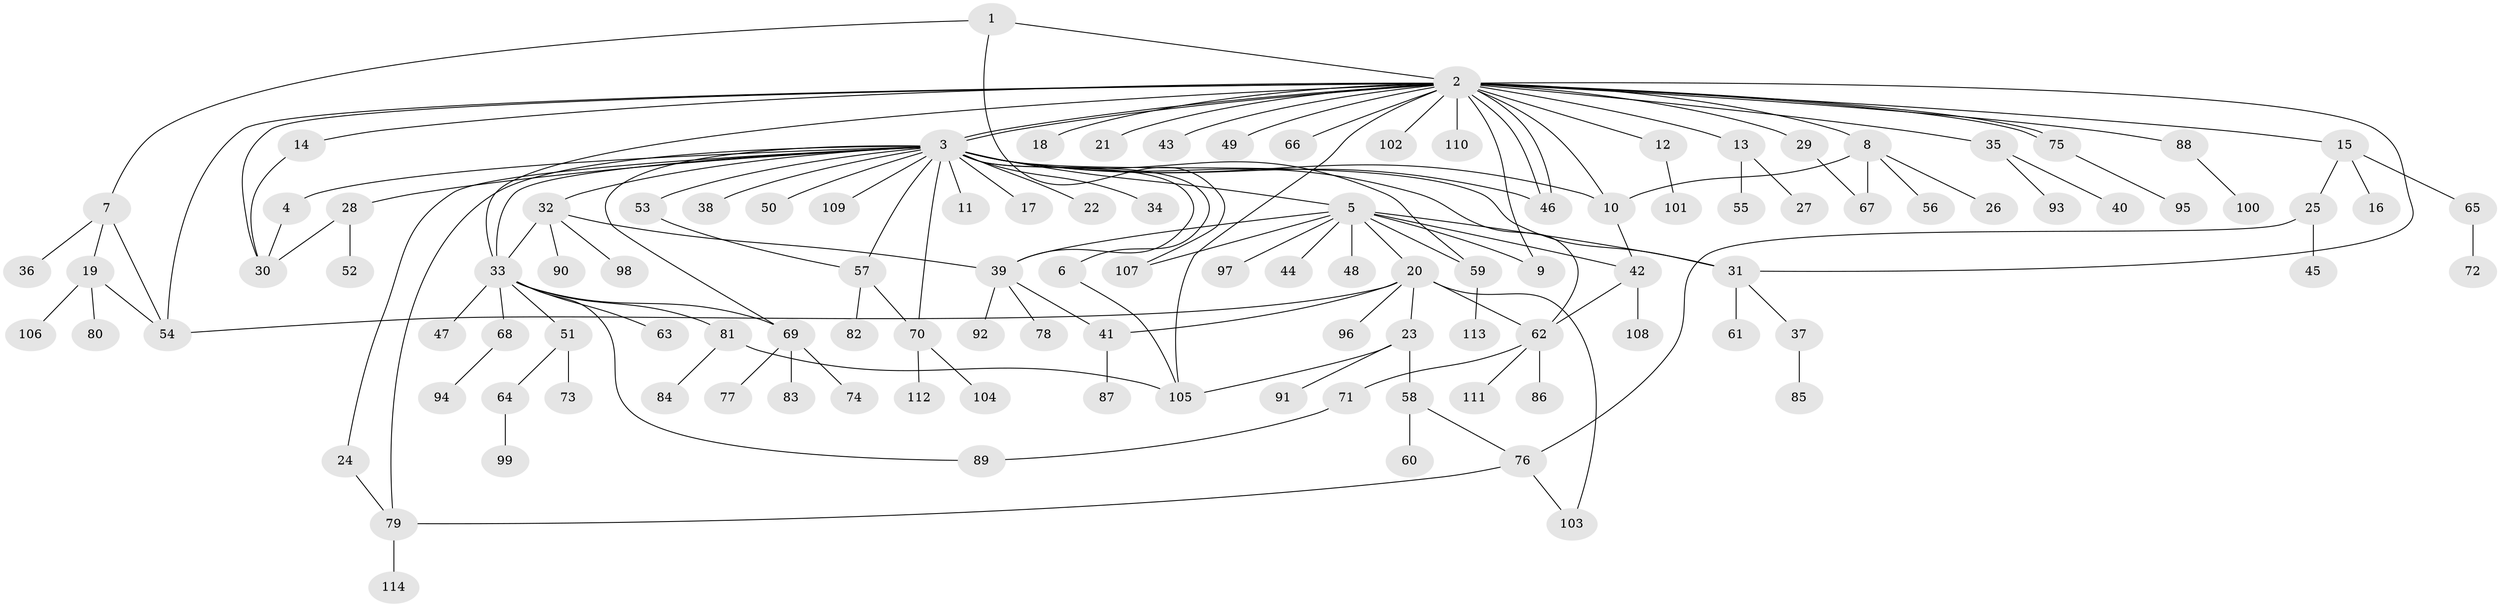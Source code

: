 // coarse degree distribution, {3: 0.1125, 29: 0.0125, 24: 0.0125, 4: 0.075, 10: 0.0125, 5: 0.0625, 2: 0.1625, 1: 0.525, 8: 0.0125, 9: 0.0125}
// Generated by graph-tools (version 1.1) at 2025/23/03/03/25 07:23:54]
// undirected, 114 vertices, 150 edges
graph export_dot {
graph [start="1"]
  node [color=gray90,style=filled];
  1;
  2;
  3;
  4;
  5;
  6;
  7;
  8;
  9;
  10;
  11;
  12;
  13;
  14;
  15;
  16;
  17;
  18;
  19;
  20;
  21;
  22;
  23;
  24;
  25;
  26;
  27;
  28;
  29;
  30;
  31;
  32;
  33;
  34;
  35;
  36;
  37;
  38;
  39;
  40;
  41;
  42;
  43;
  44;
  45;
  46;
  47;
  48;
  49;
  50;
  51;
  52;
  53;
  54;
  55;
  56;
  57;
  58;
  59;
  60;
  61;
  62;
  63;
  64;
  65;
  66;
  67;
  68;
  69;
  70;
  71;
  72;
  73;
  74;
  75;
  76;
  77;
  78;
  79;
  80;
  81;
  82;
  83;
  84;
  85;
  86;
  87;
  88;
  89;
  90;
  91;
  92;
  93;
  94;
  95;
  96;
  97;
  98;
  99;
  100;
  101;
  102;
  103;
  104;
  105;
  106;
  107;
  108;
  109;
  110;
  111;
  112;
  113;
  114;
  1 -- 2;
  1 -- 7;
  1 -- 107;
  2 -- 3;
  2 -- 3;
  2 -- 8;
  2 -- 9;
  2 -- 10;
  2 -- 12;
  2 -- 13;
  2 -- 14;
  2 -- 15;
  2 -- 18;
  2 -- 21;
  2 -- 29;
  2 -- 30;
  2 -- 31;
  2 -- 33;
  2 -- 35;
  2 -- 43;
  2 -- 46;
  2 -- 46;
  2 -- 49;
  2 -- 54;
  2 -- 66;
  2 -- 75;
  2 -- 75;
  2 -- 88;
  2 -- 102;
  2 -- 105;
  2 -- 110;
  3 -- 4;
  3 -- 5;
  3 -- 6;
  3 -- 10;
  3 -- 11;
  3 -- 17;
  3 -- 22;
  3 -- 24;
  3 -- 28;
  3 -- 31;
  3 -- 32;
  3 -- 33;
  3 -- 34;
  3 -- 38;
  3 -- 39;
  3 -- 46;
  3 -- 50;
  3 -- 53;
  3 -- 57;
  3 -- 59;
  3 -- 62;
  3 -- 69;
  3 -- 70;
  3 -- 79;
  3 -- 109;
  4 -- 30;
  5 -- 9;
  5 -- 20;
  5 -- 31;
  5 -- 39;
  5 -- 42;
  5 -- 44;
  5 -- 48;
  5 -- 59;
  5 -- 97;
  5 -- 107;
  6 -- 105;
  7 -- 19;
  7 -- 36;
  7 -- 54;
  8 -- 10;
  8 -- 26;
  8 -- 56;
  8 -- 67;
  10 -- 42;
  12 -- 101;
  13 -- 27;
  13 -- 55;
  14 -- 30;
  15 -- 16;
  15 -- 25;
  15 -- 65;
  19 -- 54;
  19 -- 80;
  19 -- 106;
  20 -- 23;
  20 -- 41;
  20 -- 54;
  20 -- 62;
  20 -- 96;
  20 -- 103;
  23 -- 58;
  23 -- 91;
  23 -- 105;
  24 -- 79;
  25 -- 45;
  25 -- 76;
  28 -- 30;
  28 -- 52;
  29 -- 67;
  31 -- 37;
  31 -- 61;
  32 -- 33;
  32 -- 39;
  32 -- 90;
  32 -- 98;
  33 -- 47;
  33 -- 51;
  33 -- 63;
  33 -- 68;
  33 -- 69;
  33 -- 81;
  33 -- 89;
  35 -- 40;
  35 -- 93;
  37 -- 85;
  39 -- 41;
  39 -- 78;
  39 -- 92;
  41 -- 87;
  42 -- 62;
  42 -- 108;
  51 -- 64;
  51 -- 73;
  53 -- 57;
  57 -- 70;
  57 -- 82;
  58 -- 60;
  58 -- 76;
  59 -- 113;
  62 -- 71;
  62 -- 86;
  62 -- 111;
  64 -- 99;
  65 -- 72;
  68 -- 94;
  69 -- 74;
  69 -- 77;
  69 -- 83;
  70 -- 104;
  70 -- 112;
  71 -- 89;
  75 -- 95;
  76 -- 79;
  76 -- 103;
  79 -- 114;
  81 -- 84;
  81 -- 105;
  88 -- 100;
}
